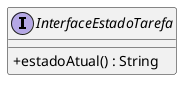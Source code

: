 @startuml

skinparam line ortho
skinparam classAttributeIconSize 0

interface InterfaceEstadoTarefa {
    +estadoAtual() : String
}

@enduml

